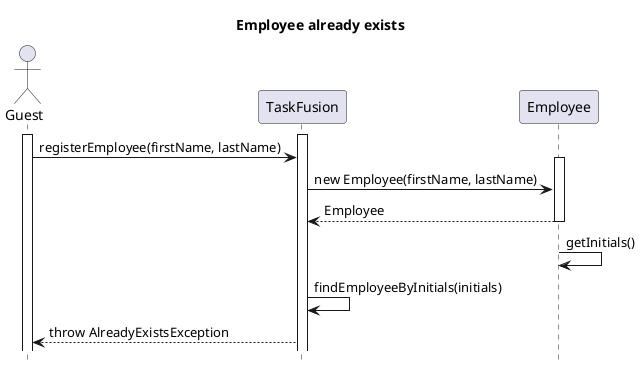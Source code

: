 @startuml seq_1a
hide footbox

title Employee already exists
actor "Guest" as guest
participant "TaskFusion" as app
participant "Employee" as emp

activate guest
activate app
guest -> app: registerEmployee(firstName, lastName)

activate emp
app -> emp: new Employee(firstName, lastName)
emp --> app: Employee
deactivate emp

emp -> emp: getInitials()

app -> app: findEmployeeByInitials(initials)

app --> guest : throw AlreadyExistsException

@enduml